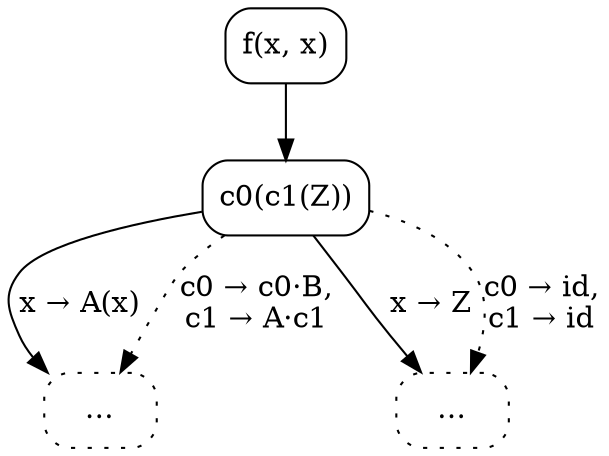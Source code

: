 digraph {
  node [shape=box, style=rounded];

  C0 [label="f(x, x)"];
  G1 [label="c0(c1(Z))"];
  C0 -> G1;
  C1 [label="…", style="dotted,rounded"];
  G1 -> C1 [label="x → A(x)"];
  G1 -> C1 [label="c0 → c0·B,\nc1 → A·c1", style=dotted];
  C2 [label="…", style="dotted,rounded"];
  G1 -> C2 [label="x → Z"];
  G1 -> C2 [label="c0 → id,\nc1 → id", style=dotted];
}
